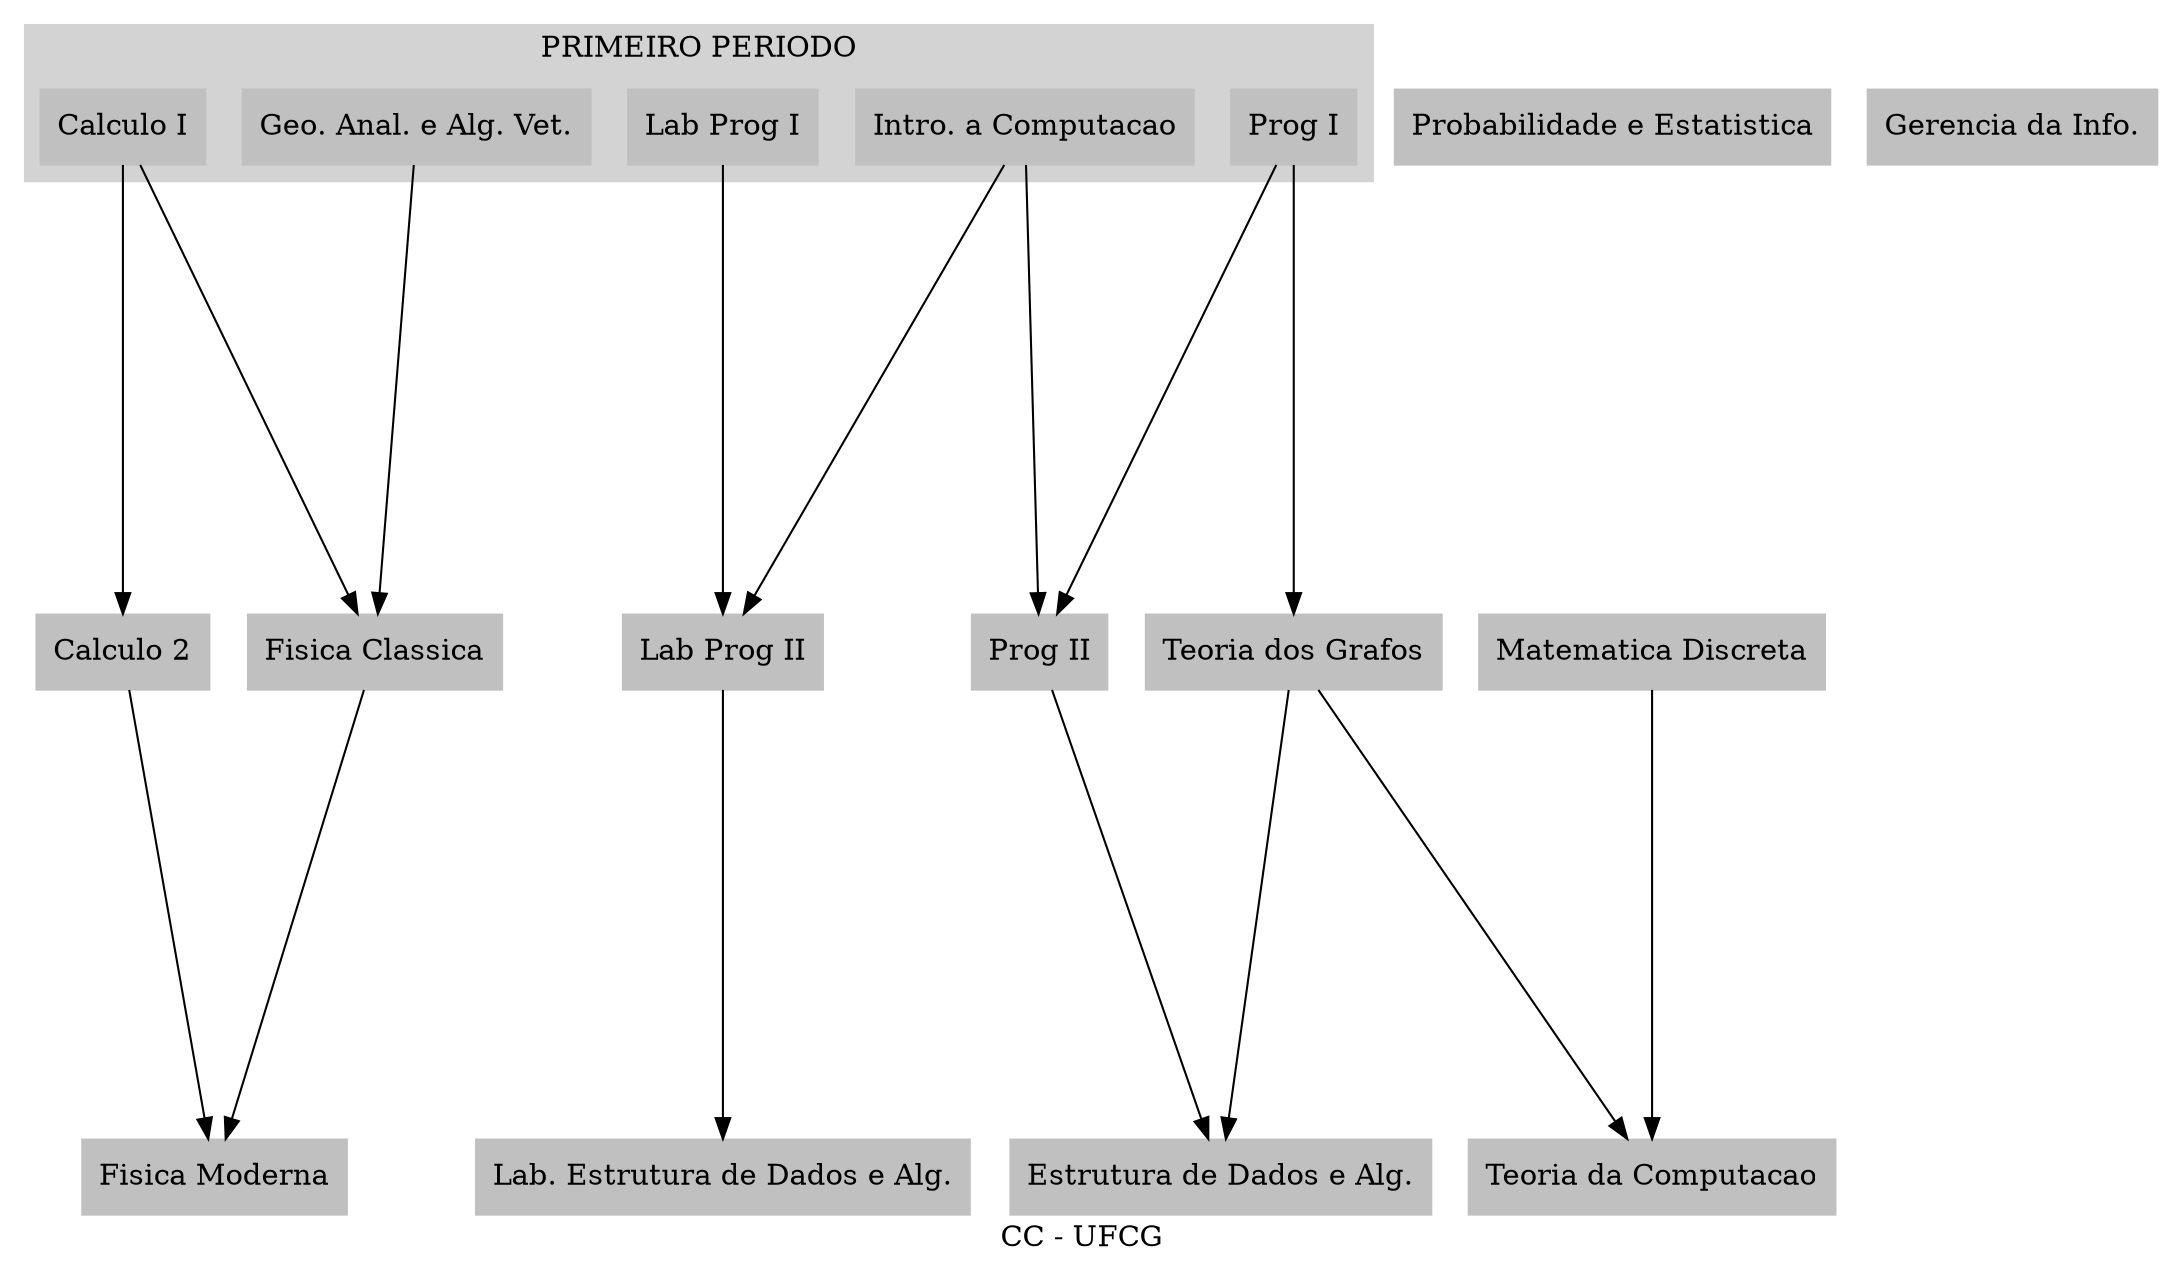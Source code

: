 //problemas de utf-8

digraph CC {
	label="CC - UFCG";
	node [style=filled,color=grey, shape=box];
	ranksep=3;
	ratio=auto;
	subgraph cluster_0 {
		style=filled;
		color=lightgrey;
		label="PRIMEIRO PERIODO";
		c1 [label="Calculo I"];
		vet [label="Geo. Anal. e Alg. Vet."];
		ic [label="Intro. a Computacao"];
		p1 [label="Prog I"];
		lp1 [label="Lab Prog I"];
	}
	subgraph P_2 {
		color=black;
		label="SEGUNDO PERIODO";
		c2 [label="Calculo 2"];
		disc [label="Matematica Discreta"];
		lp2 [label="Lab Prog II"];
		p2 [label="Prog II"];
		tg [label="Teoria dos Grafos"];
		fc [label="Fisica Classica"];
	}
	subgraph P_3 {
		style=filled;
		color=lightgrey;
		label="TERCEIRO PERÍODO"
		prob [label="Probabilidade e Estatistica"];
		tc [label="Teoria da Computacao"];
		eda [label="Estrutura de Dados e Alg."];
		leda [label="Lab. Estrutura de Dados e Alg."];
		fm [label="Fisica Moderna"];
		gi [label="Gerencia da Info."];
	}
	c1 -> fc
	c1 -> c2
	vet -> fc
	p1 -> p2
	p1 -> tg
	ic -> p2
	ic -> lp2
	lp1 -> lp2

	fc -> fm
	c2 -> fm
	disc -> tc
	p2 -> eda
	tg -> tc
	tg -> eda
	lp2 -> leda
}